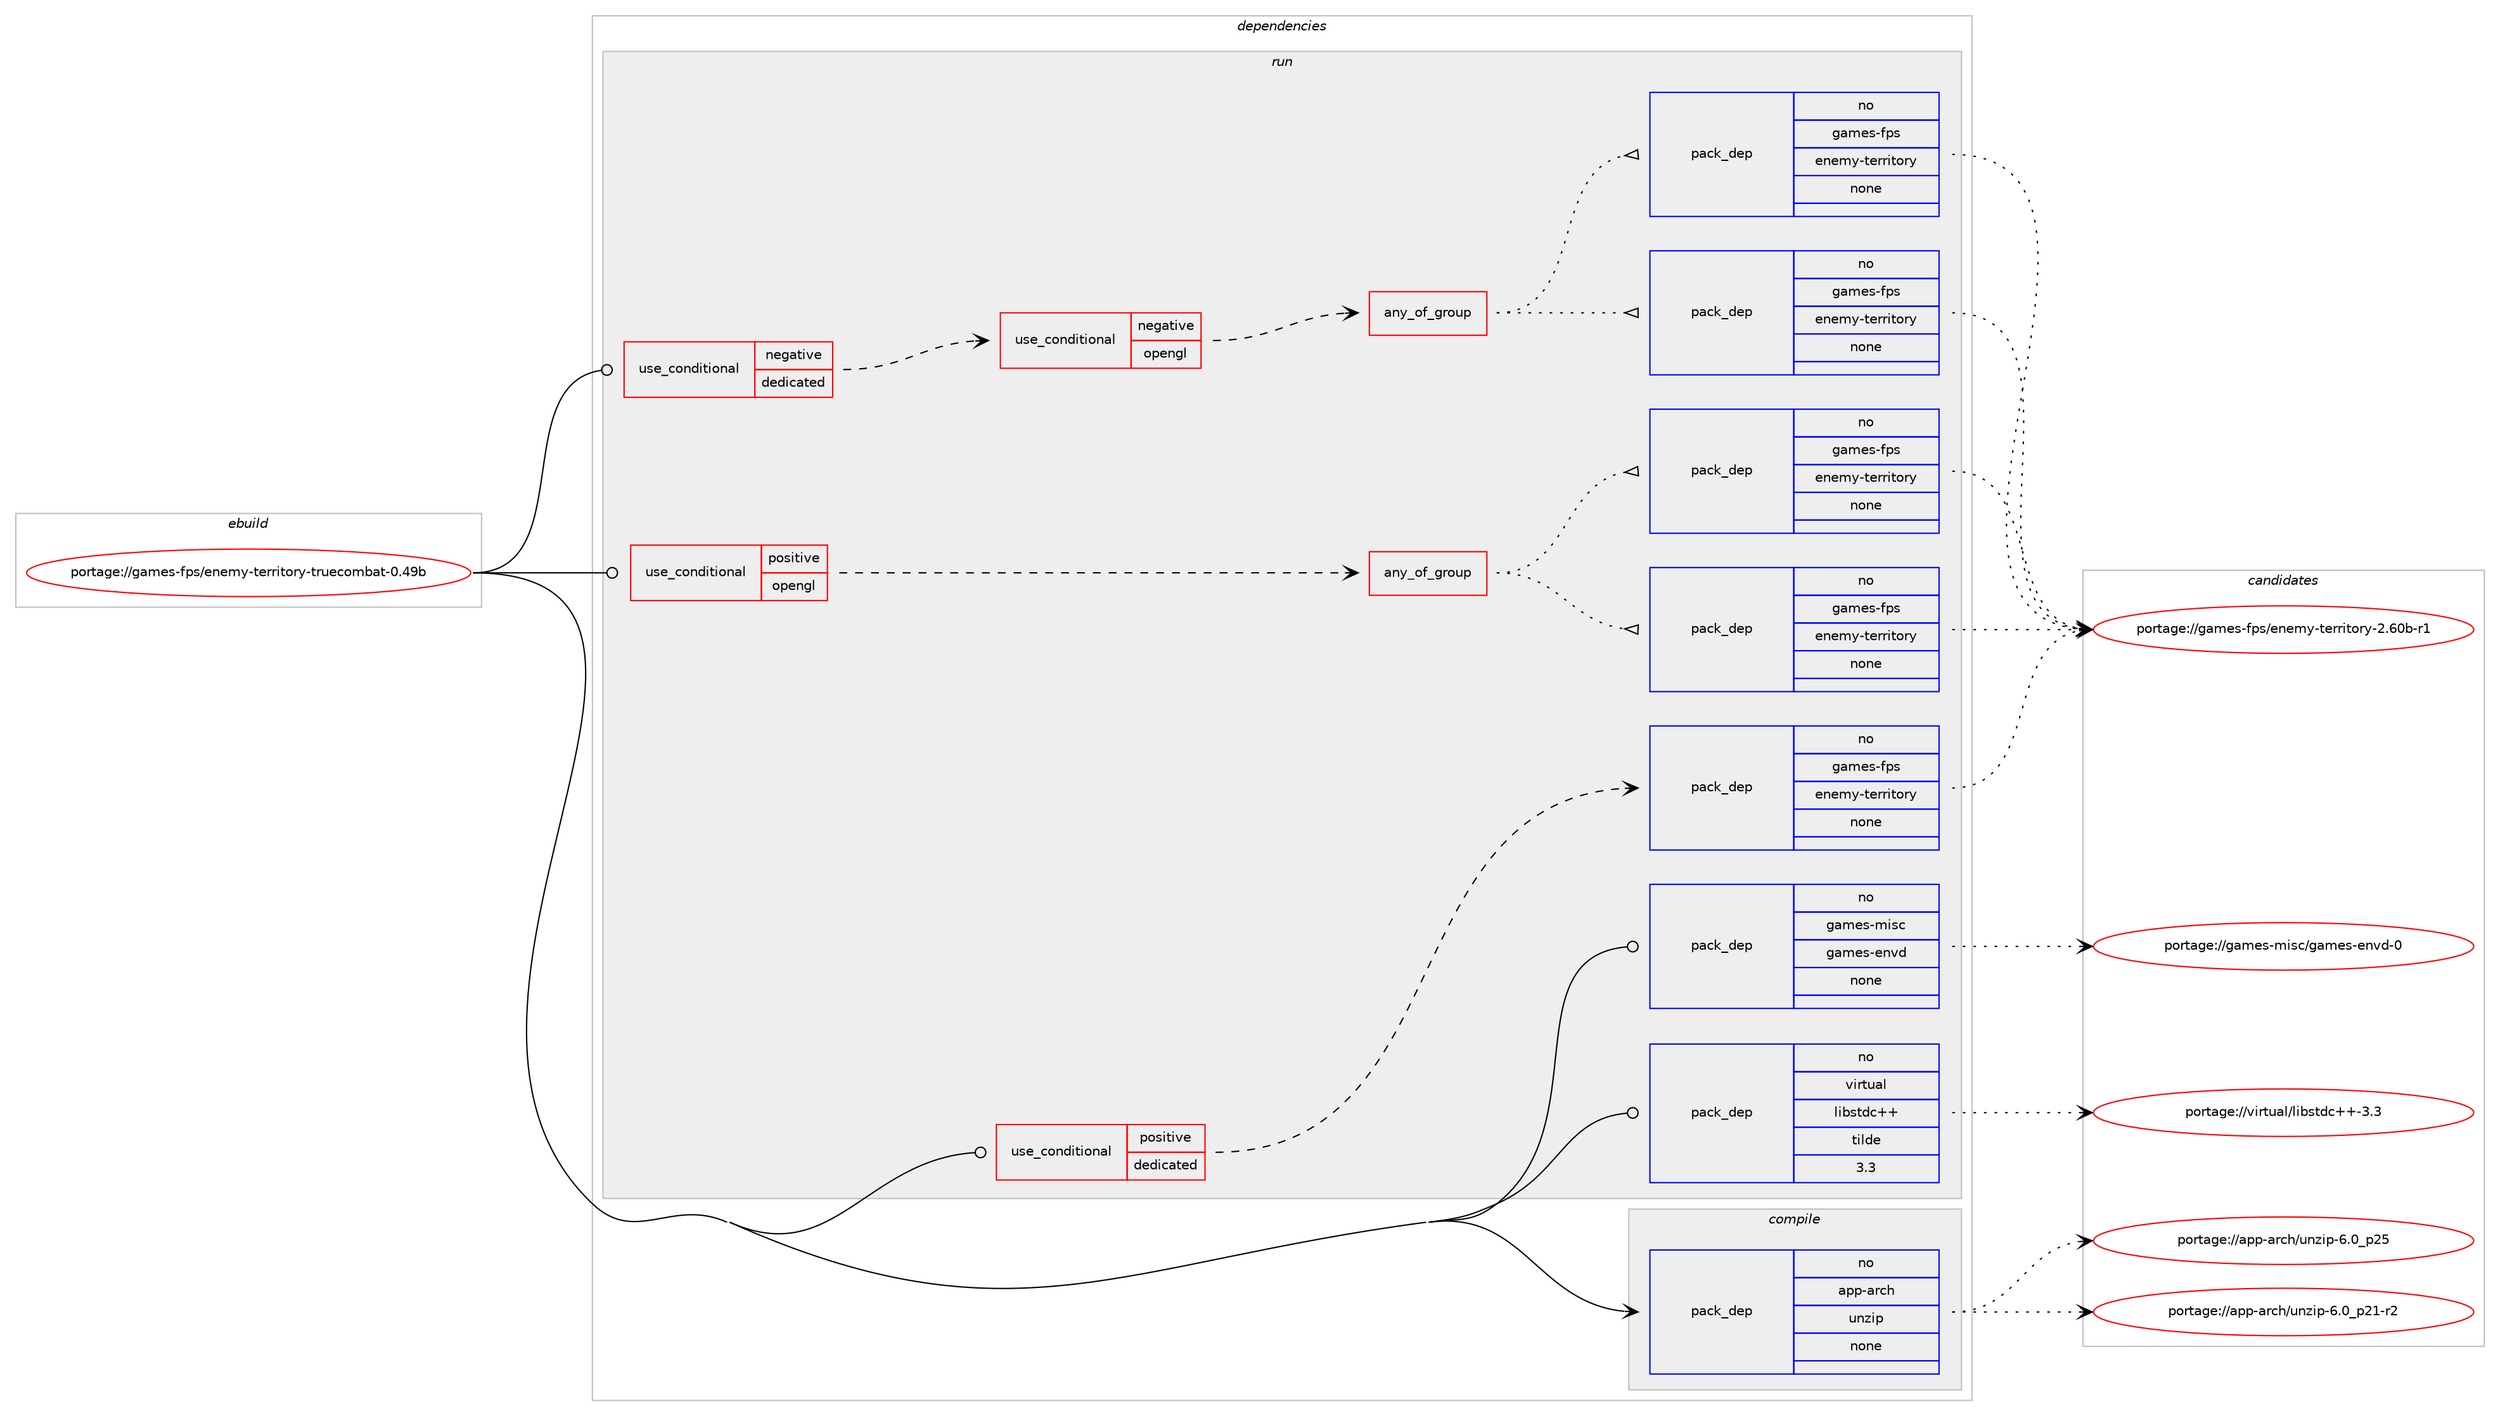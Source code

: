 digraph prolog {

# *************
# Graph options
# *************

newrank=true;
concentrate=true;
compound=true;
graph [rankdir=LR,fontname=Helvetica,fontsize=10,ranksep=1.5];#, ranksep=2.5, nodesep=0.2];
edge  [arrowhead=vee];
node  [fontname=Helvetica,fontsize=10];

# **********
# The ebuild
# **********

subgraph cluster_leftcol {
color=gray;
rank=same;
label=<<i>ebuild</i>>;
id [label="portage://games-fps/enemy-territory-truecombat-0.49b", color=red, width=4, href="../games-fps/enemy-territory-truecombat-0.49b.svg"];
}

# ****************
# The dependencies
# ****************

subgraph cluster_midcol {
color=gray;
label=<<i>dependencies</i>>;
subgraph cluster_compile {
fillcolor="#eeeeee";
style=filled;
label=<<i>compile</i>>;
subgraph pack195752 {
dependency272809 [label=<<TABLE BORDER="0" CELLBORDER="1" CELLSPACING="0" CELLPADDING="4" WIDTH="220"><TR><TD ROWSPAN="6" CELLPADDING="30">pack_dep</TD></TR><TR><TD WIDTH="110">no</TD></TR><TR><TD>app-arch</TD></TR><TR><TD>unzip</TD></TR><TR><TD>none</TD></TR><TR><TD></TD></TR></TABLE>>, shape=none, color=blue];
}
id:e -> dependency272809:w [weight=20,style="solid",arrowhead="vee"];
}
subgraph cluster_compileandrun {
fillcolor="#eeeeee";
style=filled;
label=<<i>compile and run</i>>;
}
subgraph cluster_run {
fillcolor="#eeeeee";
style=filled;
label=<<i>run</i>>;
subgraph cond73194 {
dependency272810 [label=<<TABLE BORDER="0" CELLBORDER="1" CELLSPACING="0" CELLPADDING="4"><TR><TD ROWSPAN="3" CELLPADDING="10">use_conditional</TD></TR><TR><TD>negative</TD></TR><TR><TD>dedicated</TD></TR></TABLE>>, shape=none, color=red];
subgraph cond73195 {
dependency272811 [label=<<TABLE BORDER="0" CELLBORDER="1" CELLSPACING="0" CELLPADDING="4"><TR><TD ROWSPAN="3" CELLPADDING="10">use_conditional</TD></TR><TR><TD>negative</TD></TR><TR><TD>opengl</TD></TR></TABLE>>, shape=none, color=red];
subgraph any3789 {
dependency272812 [label=<<TABLE BORDER="0" CELLBORDER="1" CELLSPACING="0" CELLPADDING="4"><TR><TD CELLPADDING="10">any_of_group</TD></TR></TABLE>>, shape=none, color=red];subgraph pack195753 {
dependency272813 [label=<<TABLE BORDER="0" CELLBORDER="1" CELLSPACING="0" CELLPADDING="4" WIDTH="220"><TR><TD ROWSPAN="6" CELLPADDING="30">pack_dep</TD></TR><TR><TD WIDTH="110">no</TD></TR><TR><TD>games-fps</TD></TR><TR><TD>enemy-territory</TD></TR><TR><TD>none</TD></TR><TR><TD></TD></TR></TABLE>>, shape=none, color=blue];
}
dependency272812:e -> dependency272813:w [weight=20,style="dotted",arrowhead="oinv"];
subgraph pack195754 {
dependency272814 [label=<<TABLE BORDER="0" CELLBORDER="1" CELLSPACING="0" CELLPADDING="4" WIDTH="220"><TR><TD ROWSPAN="6" CELLPADDING="30">pack_dep</TD></TR><TR><TD WIDTH="110">no</TD></TR><TR><TD>games-fps</TD></TR><TR><TD>enemy-territory</TD></TR><TR><TD>none</TD></TR><TR><TD></TD></TR></TABLE>>, shape=none, color=blue];
}
dependency272812:e -> dependency272814:w [weight=20,style="dotted",arrowhead="oinv"];
}
dependency272811:e -> dependency272812:w [weight=20,style="dashed",arrowhead="vee"];
}
dependency272810:e -> dependency272811:w [weight=20,style="dashed",arrowhead="vee"];
}
id:e -> dependency272810:w [weight=20,style="solid",arrowhead="odot"];
subgraph cond73196 {
dependency272815 [label=<<TABLE BORDER="0" CELLBORDER="1" CELLSPACING="0" CELLPADDING="4"><TR><TD ROWSPAN="3" CELLPADDING="10">use_conditional</TD></TR><TR><TD>positive</TD></TR><TR><TD>dedicated</TD></TR></TABLE>>, shape=none, color=red];
subgraph pack195755 {
dependency272816 [label=<<TABLE BORDER="0" CELLBORDER="1" CELLSPACING="0" CELLPADDING="4" WIDTH="220"><TR><TD ROWSPAN="6" CELLPADDING="30">pack_dep</TD></TR><TR><TD WIDTH="110">no</TD></TR><TR><TD>games-fps</TD></TR><TR><TD>enemy-territory</TD></TR><TR><TD>none</TD></TR><TR><TD></TD></TR></TABLE>>, shape=none, color=blue];
}
dependency272815:e -> dependency272816:w [weight=20,style="dashed",arrowhead="vee"];
}
id:e -> dependency272815:w [weight=20,style="solid",arrowhead="odot"];
subgraph cond73197 {
dependency272817 [label=<<TABLE BORDER="0" CELLBORDER="1" CELLSPACING="0" CELLPADDING="4"><TR><TD ROWSPAN="3" CELLPADDING="10">use_conditional</TD></TR><TR><TD>positive</TD></TR><TR><TD>opengl</TD></TR></TABLE>>, shape=none, color=red];
subgraph any3790 {
dependency272818 [label=<<TABLE BORDER="0" CELLBORDER="1" CELLSPACING="0" CELLPADDING="4"><TR><TD CELLPADDING="10">any_of_group</TD></TR></TABLE>>, shape=none, color=red];subgraph pack195756 {
dependency272819 [label=<<TABLE BORDER="0" CELLBORDER="1" CELLSPACING="0" CELLPADDING="4" WIDTH="220"><TR><TD ROWSPAN="6" CELLPADDING="30">pack_dep</TD></TR><TR><TD WIDTH="110">no</TD></TR><TR><TD>games-fps</TD></TR><TR><TD>enemy-territory</TD></TR><TR><TD>none</TD></TR><TR><TD></TD></TR></TABLE>>, shape=none, color=blue];
}
dependency272818:e -> dependency272819:w [weight=20,style="dotted",arrowhead="oinv"];
subgraph pack195757 {
dependency272820 [label=<<TABLE BORDER="0" CELLBORDER="1" CELLSPACING="0" CELLPADDING="4" WIDTH="220"><TR><TD ROWSPAN="6" CELLPADDING="30">pack_dep</TD></TR><TR><TD WIDTH="110">no</TD></TR><TR><TD>games-fps</TD></TR><TR><TD>enemy-territory</TD></TR><TR><TD>none</TD></TR><TR><TD></TD></TR></TABLE>>, shape=none, color=blue];
}
dependency272818:e -> dependency272820:w [weight=20,style="dotted",arrowhead="oinv"];
}
dependency272817:e -> dependency272818:w [weight=20,style="dashed",arrowhead="vee"];
}
id:e -> dependency272817:w [weight=20,style="solid",arrowhead="odot"];
subgraph pack195758 {
dependency272821 [label=<<TABLE BORDER="0" CELLBORDER="1" CELLSPACING="0" CELLPADDING="4" WIDTH="220"><TR><TD ROWSPAN="6" CELLPADDING="30">pack_dep</TD></TR><TR><TD WIDTH="110">no</TD></TR><TR><TD>games-misc</TD></TR><TR><TD>games-envd</TD></TR><TR><TD>none</TD></TR><TR><TD></TD></TR></TABLE>>, shape=none, color=blue];
}
id:e -> dependency272821:w [weight=20,style="solid",arrowhead="odot"];
subgraph pack195759 {
dependency272822 [label=<<TABLE BORDER="0" CELLBORDER="1" CELLSPACING="0" CELLPADDING="4" WIDTH="220"><TR><TD ROWSPAN="6" CELLPADDING="30">pack_dep</TD></TR><TR><TD WIDTH="110">no</TD></TR><TR><TD>virtual</TD></TR><TR><TD>libstdc++</TD></TR><TR><TD>tilde</TD></TR><TR><TD>3.3</TD></TR></TABLE>>, shape=none, color=blue];
}
id:e -> dependency272822:w [weight=20,style="solid",arrowhead="odot"];
}
}

# **************
# The candidates
# **************

subgraph cluster_choices {
rank=same;
color=gray;
label=<<i>candidates</i>>;

subgraph choice195752 {
color=black;
nodesep=1;
choiceportage9711211245971149910447117110122105112455446489511250494511450 [label="portage://app-arch/unzip-6.0_p21-r2", color=red, width=4,href="../app-arch/unzip-6.0_p21-r2.svg"];
choiceportage971121124597114991044711711012210511245544648951125053 [label="portage://app-arch/unzip-6.0_p25", color=red, width=4,href="../app-arch/unzip-6.0_p25.svg"];
dependency272809:e -> choiceportage9711211245971149910447117110122105112455446489511250494511450:w [style=dotted,weight="100"];
dependency272809:e -> choiceportage971121124597114991044711711012210511245544648951125053:w [style=dotted,weight="100"];
}
subgraph choice195753 {
color=black;
nodesep=1;
choiceportage103971091011154510211211547101110101109121451161011141141051161111141214550465448984511449 [label="portage://games-fps/enemy-territory-2.60b-r1", color=red, width=4,href="../games-fps/enemy-territory-2.60b-r1.svg"];
dependency272813:e -> choiceportage103971091011154510211211547101110101109121451161011141141051161111141214550465448984511449:w [style=dotted,weight="100"];
}
subgraph choice195754 {
color=black;
nodesep=1;
choiceportage103971091011154510211211547101110101109121451161011141141051161111141214550465448984511449 [label="portage://games-fps/enemy-territory-2.60b-r1", color=red, width=4,href="../games-fps/enemy-territory-2.60b-r1.svg"];
dependency272814:e -> choiceportage103971091011154510211211547101110101109121451161011141141051161111141214550465448984511449:w [style=dotted,weight="100"];
}
subgraph choice195755 {
color=black;
nodesep=1;
choiceportage103971091011154510211211547101110101109121451161011141141051161111141214550465448984511449 [label="portage://games-fps/enemy-territory-2.60b-r1", color=red, width=4,href="../games-fps/enemy-territory-2.60b-r1.svg"];
dependency272816:e -> choiceportage103971091011154510211211547101110101109121451161011141141051161111141214550465448984511449:w [style=dotted,weight="100"];
}
subgraph choice195756 {
color=black;
nodesep=1;
choiceportage103971091011154510211211547101110101109121451161011141141051161111141214550465448984511449 [label="portage://games-fps/enemy-territory-2.60b-r1", color=red, width=4,href="../games-fps/enemy-territory-2.60b-r1.svg"];
dependency272819:e -> choiceportage103971091011154510211211547101110101109121451161011141141051161111141214550465448984511449:w [style=dotted,weight="100"];
}
subgraph choice195757 {
color=black;
nodesep=1;
choiceportage103971091011154510211211547101110101109121451161011141141051161111141214550465448984511449 [label="portage://games-fps/enemy-territory-2.60b-r1", color=red, width=4,href="../games-fps/enemy-territory-2.60b-r1.svg"];
dependency272820:e -> choiceportage103971091011154510211211547101110101109121451161011141141051161111141214550465448984511449:w [style=dotted,weight="100"];
}
subgraph choice195758 {
color=black;
nodesep=1;
choiceportage1039710910111545109105115994710397109101115451011101181004548 [label="portage://games-misc/games-envd-0", color=red, width=4,href="../games-misc/games-envd-0.svg"];
dependency272821:e -> choiceportage1039710910111545109105115994710397109101115451011101181004548:w [style=dotted,weight="100"];
}
subgraph choice195759 {
color=black;
nodesep=1;
choiceportage11810511411611797108471081059811511610099434345514651 [label="portage://virtual/libstdc++-3.3", color=red, width=4,href="../virtual/libstdc++-3.3.svg"];
dependency272822:e -> choiceportage11810511411611797108471081059811511610099434345514651:w [style=dotted,weight="100"];
}
}

}
